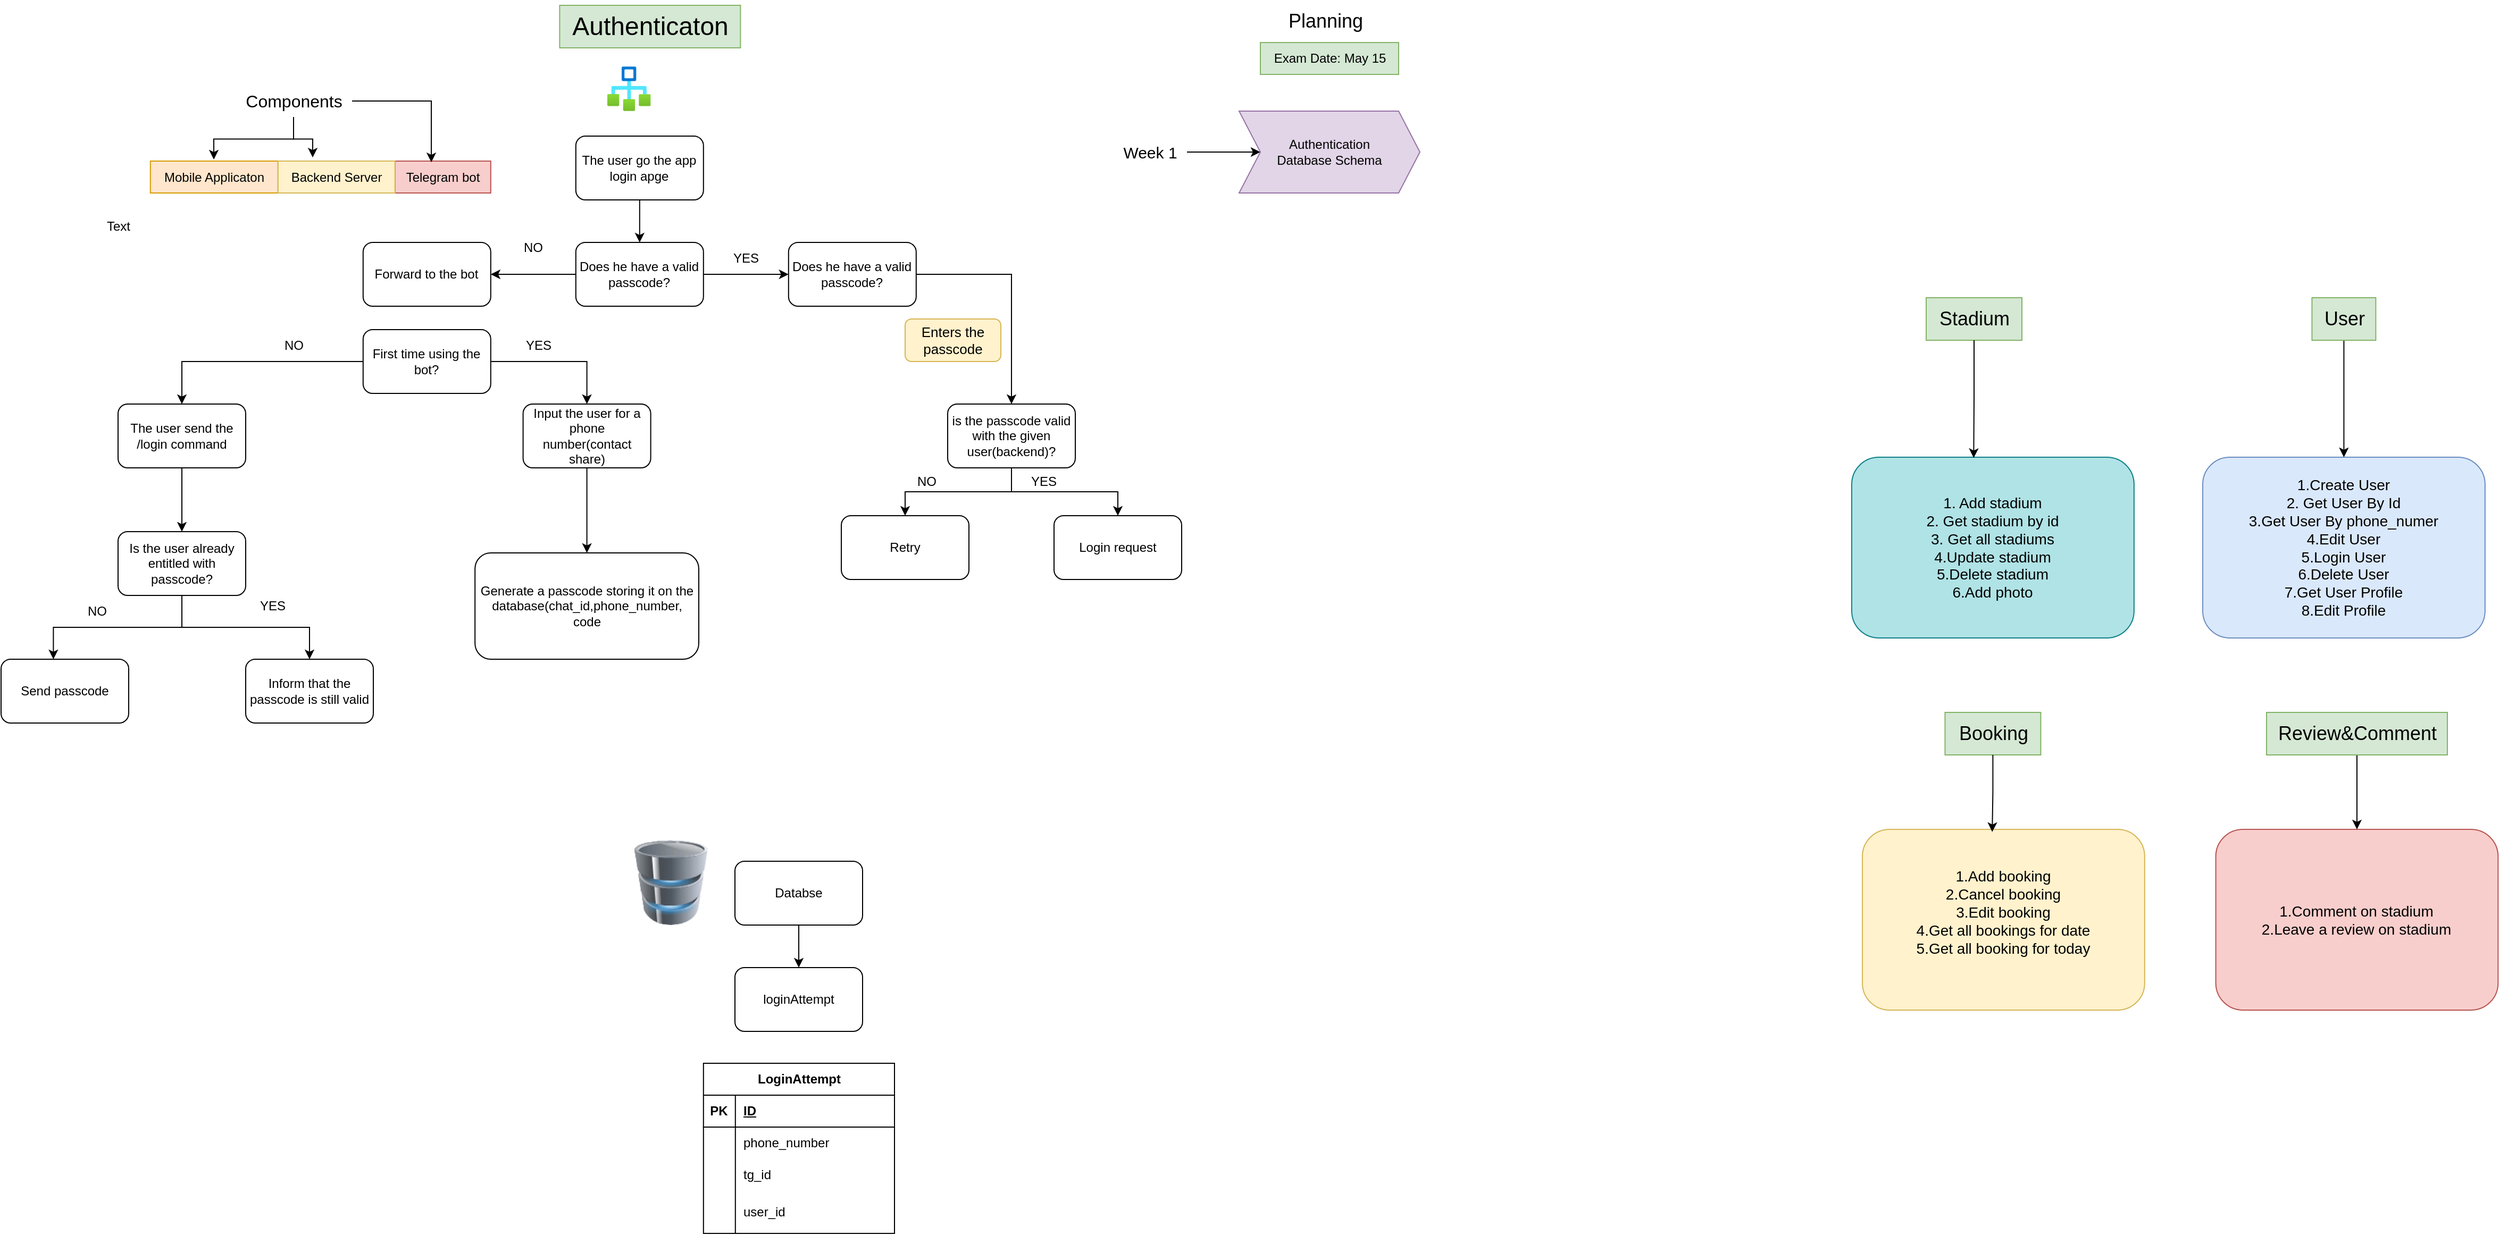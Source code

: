 <mxfile version="24.4.0" type="github">
  <diagram name="Page-1" id="hInzUNneLPHOLosXJN6D">
    <mxGraphModel dx="2609" dy="482" grid="1" gridSize="10" guides="1" tooltips="1" connect="1" arrows="1" fold="1" page="1" pageScale="1" pageWidth="827" pageHeight="1169" math="0" shadow="0">
      <root>
        <mxCell id="0" />
        <mxCell id="1" parent="0" />
        <mxCell id="cZKXpoZEI517EeOuTU6T-1" value="&lt;font style=&quot;font-size: 18px;&quot;&gt;Planning&lt;/font&gt;" style="text;html=1;align=center;verticalAlign=middle;resizable=0;points=[];autosize=1;strokeColor=none;fillColor=none;" parent="1" vertex="1">
          <mxGeometry x="300" width="90" height="40" as="geometry" />
        </mxCell>
        <mxCell id="cZKXpoZEI517EeOuTU6T-3" value="Exam Date: May 15" style="text;html=1;align=center;verticalAlign=middle;resizable=0;points=[];autosize=1;strokeColor=#82b366;fillColor=#d5e8d4;" parent="1" vertex="1">
          <mxGeometry x="284" y="40" width="130" height="30" as="geometry" />
        </mxCell>
        <mxCell id="cZKXpoZEI517EeOuTU6T-4" value="" style="shape=image;html=1;verticalAlign=top;verticalLabelPosition=bottom;labelBackgroundColor=#ffffff;imageAspect=0;aspect=fixed;image=https://cdn3.iconfinder.com/data/icons/flat-office-icons-1/140/Artboard_1-11-128.png" parent="1" vertex="1">
          <mxGeometry x="250" y="40" width="30" height="30" as="geometry" />
        </mxCell>
        <mxCell id="cZKXpoZEI517EeOuTU6T-5" value="" style="shape=image;html=1;verticalAlign=top;verticalLabelPosition=bottom;labelBackgroundColor=#ffffff;imageAspect=0;aspect=fixed;image=https://cdn4.iconfinder.com/data/icons/online-shop-7/128/calendar-event-planning-128.png" parent="1" vertex="1">
          <mxGeometry x="390" y="5" width="30" height="30" as="geometry" />
        </mxCell>
        <mxCell id="cZKXpoZEI517EeOuTU6T-8" value="" style="edgeStyle=orthogonalEdgeStyle;rounded=0;orthogonalLoop=1;jettySize=auto;html=1;" parent="1" source="cZKXpoZEI517EeOuTU6T-6" target="cZKXpoZEI517EeOuTU6T-7" edge="1">
          <mxGeometry relative="1" as="geometry" />
        </mxCell>
        <mxCell id="cZKXpoZEI517EeOuTU6T-6" value="&lt;font style=&quot;font-size: 15px;&quot;&gt;Week 1&lt;/font&gt;" style="text;html=1;align=center;verticalAlign=middle;resizable=0;points=[];autosize=1;strokeColor=none;fillColor=none;" parent="1" vertex="1">
          <mxGeometry x="145" y="128" width="70" height="30" as="geometry" />
        </mxCell>
        <mxCell id="cZKXpoZEI517EeOuTU6T-7" value="Authentication&lt;div&gt;Database Schema&lt;/div&gt;" style="shape=step;perimeter=stepPerimeter;whiteSpace=wrap;html=1;fixedSize=1;fillColor=#e1d5e7;strokeColor=#9673a6;" parent="1" vertex="1">
          <mxGeometry x="264" y="104.5" width="170" height="77" as="geometry" />
        </mxCell>
        <mxCell id="cZKXpoZEI517EeOuTU6T-19" value="&lt;font style=&quot;font-size: 14px;&quot;&gt;1.Create User&lt;/font&gt;&lt;div style=&quot;font-size: 14px;&quot;&gt;&lt;font style=&quot;font-size: 14px;&quot;&gt;2. Get User By Id&lt;br&gt;&lt;/font&gt;&lt;/div&gt;&lt;div style=&quot;font-size: 14px;&quot;&gt;&lt;font style=&quot;font-size: 14px;&quot;&gt;3.Get User By phone_numer&lt;/font&gt;&lt;/div&gt;&lt;div style=&quot;font-size: 14px;&quot;&gt;&lt;font style=&quot;font-size: 14px;&quot;&gt;4.Edit User&lt;/font&gt;&lt;/div&gt;&lt;div style=&quot;font-size: 14px;&quot;&gt;&lt;font style=&quot;font-size: 14px;&quot;&gt;5.Login User&lt;/font&gt;&lt;/div&gt;&lt;div style=&quot;font-size: 14px;&quot;&gt;&lt;font style=&quot;font-size: 14px;&quot;&gt;6.Delete User&lt;/font&gt;&lt;/div&gt;&lt;div style=&quot;font-size: 14px;&quot;&gt;&lt;font style=&quot;font-size: 14px;&quot;&gt;7.Get User Profile&lt;/font&gt;&lt;/div&gt;&lt;div style=&quot;font-size: 14px;&quot;&gt;&lt;font style=&quot;font-size: 14px;&quot;&gt;8.Edit Profile&lt;/font&gt;&lt;/div&gt;" style="rounded=1;whiteSpace=wrap;html=1;fillColor=#dae8fc;strokeColor=#6c8ebf;" parent="1" vertex="1">
          <mxGeometry x="1170.01" y="430" width="265.43" height="170" as="geometry" />
        </mxCell>
        <mxCell id="cZKXpoZEI517EeOuTU6T-22" style="edgeStyle=orthogonalEdgeStyle;rounded=0;orthogonalLoop=1;jettySize=auto;html=1;" parent="1" source="cZKXpoZEI517EeOuTU6T-21" target="cZKXpoZEI517EeOuTU6T-19" edge="1">
          <mxGeometry relative="1" as="geometry" />
        </mxCell>
        <mxCell id="cZKXpoZEI517EeOuTU6T-21" value="&lt;font style=&quot;font-size: 18px;&quot;&gt;User&lt;/font&gt;" style="text;html=1;align=center;verticalAlign=middle;resizable=0;points=[];autosize=1;strokeColor=#82b366;fillColor=#d5e8d4;" parent="1" vertex="1">
          <mxGeometry x="1272.72" y="280" width="60" height="40" as="geometry" />
        </mxCell>
        <mxCell id="-iIECcJNtRa6xu_7U_by-1" value="&lt;span style=&quot;font-size: 14px;&quot;&gt;1. Add stadium&lt;/span&gt;&lt;div&gt;&lt;span style=&quot;font-size: 14px;&quot;&gt;2. Get stadium by id&lt;/span&gt;&lt;/div&gt;&lt;div&gt;&lt;span style=&quot;font-size: 14px;&quot;&gt;3. Get all stadiums&lt;/span&gt;&lt;/div&gt;&lt;div&gt;&lt;span style=&quot;font-size: 14px;&quot;&gt;4.Update stadium&lt;/span&gt;&lt;/div&gt;&lt;div&gt;&lt;span style=&quot;font-size: 14px;&quot;&gt;5.Delete stadium&lt;/span&gt;&lt;/div&gt;&lt;div&gt;&lt;span style=&quot;font-size: 14px;&quot;&gt;6.Add photo&lt;/span&gt;&lt;/div&gt;" style="rounded=1;whiteSpace=wrap;html=1;fillColor=#b0e3e6;strokeColor=#0e8088;" parent="1" vertex="1">
          <mxGeometry x="840" y="430" width="265.43" height="170" as="geometry" />
        </mxCell>
        <mxCell id="-iIECcJNtRa6xu_7U_by-3" value="&lt;font style=&quot;font-size: 18px;&quot;&gt;Stadium&lt;/font&gt;" style="text;html=1;align=center;verticalAlign=middle;resizable=0;points=[];autosize=1;strokeColor=#82b366;fillColor=#d5e8d4;" parent="1" vertex="1">
          <mxGeometry x="910" y="280" width="90" height="40" as="geometry" />
        </mxCell>
        <mxCell id="-iIECcJNtRa6xu_7U_by-8" style="edgeStyle=orthogonalEdgeStyle;rounded=0;orthogonalLoop=1;jettySize=auto;html=1;entryX=0.432;entryY=0.004;entryDx=0;entryDy=0;entryPerimeter=0;" parent="1" source="-iIECcJNtRa6xu_7U_by-3" target="-iIECcJNtRa6xu_7U_by-1" edge="1">
          <mxGeometry relative="1" as="geometry" />
        </mxCell>
        <mxCell id="-iIECcJNtRa6xu_7U_by-9" value="&lt;span style=&quot;font-size: 14px;&quot;&gt;1.Add booking&lt;/span&gt;&lt;div&gt;&lt;span style=&quot;font-size: 14px;&quot;&gt;2.Cancel booking&lt;/span&gt;&lt;/div&gt;&lt;div&gt;&lt;span style=&quot;font-size: 14px;&quot;&gt;3.Edit booking&lt;/span&gt;&lt;/div&gt;&lt;div&gt;&lt;span style=&quot;font-size: 14px;&quot;&gt;4.Get all bookings for date&lt;/span&gt;&lt;/div&gt;&lt;div&gt;&lt;span style=&quot;font-size: 14px;&quot;&gt;5.Get all booking for today&lt;/span&gt;&lt;/div&gt;&lt;div&gt;&lt;br&gt;&lt;/div&gt;" style="rounded=1;whiteSpace=wrap;html=1;fillColor=#fff2cc;strokeColor=#d6b656;" parent="1" vertex="1">
          <mxGeometry x="850" y="780" width="265.43" height="170" as="geometry" />
        </mxCell>
        <mxCell id="-iIECcJNtRa6xu_7U_by-10" value="&lt;font style=&quot;font-size: 18px;&quot;&gt;Booking&lt;/font&gt;" style="text;html=1;align=center;verticalAlign=middle;resizable=0;points=[];autosize=1;fillColor=#d5e8d4;strokeColor=#82b366;" parent="1" vertex="1">
          <mxGeometry x="927.71" y="670" width="90" height="40" as="geometry" />
        </mxCell>
        <mxCell id="-iIECcJNtRa6xu_7U_by-12" value="&lt;div&gt;&lt;span style=&quot;font-size: 14px;&quot;&gt;1.Comment on stadium&lt;/span&gt;&lt;/div&gt;&lt;div&gt;&lt;span style=&quot;font-size: 14px;&quot;&gt;2.Leave a review on stadium&lt;/span&gt;&lt;/div&gt;" style="rounded=1;whiteSpace=wrap;html=1;fillColor=#f8cecc;strokeColor=#b85450;" parent="1" vertex="1">
          <mxGeometry x="1182.29" y="780" width="265.43" height="170" as="geometry" />
        </mxCell>
        <mxCell id="-iIECcJNtRa6xu_7U_by-14" style="edgeStyle=orthogonalEdgeStyle;rounded=0;orthogonalLoop=1;jettySize=auto;html=1;entryX=0.5;entryY=0;entryDx=0;entryDy=0;" parent="1" source="-iIECcJNtRa6xu_7U_by-13" target="-iIECcJNtRa6xu_7U_by-12" edge="1">
          <mxGeometry relative="1" as="geometry" />
        </mxCell>
        <mxCell id="-iIECcJNtRa6xu_7U_by-13" value="&lt;font style=&quot;font-size: 18px;&quot;&gt;Review&amp;amp;Comment&lt;/font&gt;" style="text;html=1;align=center;verticalAlign=middle;resizable=0;points=[];autosize=1;fillColor=#d5e8d4;strokeColor=#82b366;" parent="1" vertex="1">
          <mxGeometry x="1230" y="670" width="170" height="40" as="geometry" />
        </mxCell>
        <mxCell id="-iIECcJNtRa6xu_7U_by-15" style="edgeStyle=orthogonalEdgeStyle;rounded=0;orthogonalLoop=1;jettySize=auto;html=1;entryX=0.46;entryY=0.014;entryDx=0;entryDy=0;entryPerimeter=0;" parent="1" source="-iIECcJNtRa6xu_7U_by-10" target="-iIECcJNtRa6xu_7U_by-9" edge="1">
          <mxGeometry relative="1" as="geometry" />
        </mxCell>
        <mxCell id="21fEb1tnKeL8f97w6cAR-1" value="&lt;font style=&quot;font-size: 24px;&quot;&gt;Authenticaton&lt;/font&gt;" style="text;html=1;align=center;verticalAlign=middle;resizable=0;points=[];autosize=1;strokeColor=#82b366;fillColor=#d5e8d4;" parent="1" vertex="1">
          <mxGeometry x="-374.8" y="5" width="170" height="40" as="geometry" />
        </mxCell>
        <mxCell id="21fEb1tnKeL8f97w6cAR-3" value="" style="image;aspect=fixed;html=1;points=[];align=center;fontSize=12;image=img/lib/azure2/general/Workflow.svg;" parent="1" vertex="1">
          <mxGeometry x="-330" y="62.5" width="40.8" height="42" as="geometry" />
        </mxCell>
        <mxCell id="Gk8zhovMI4r60l8H3g6P-40" value="" style="edgeStyle=orthogonalEdgeStyle;rounded=0;orthogonalLoop=1;jettySize=auto;html=1;" edge="1" parent="1" source="Gk8zhovMI4r60l8H3g6P-1" target="Gk8zhovMI4r60l8H3g6P-39">
          <mxGeometry relative="1" as="geometry" />
        </mxCell>
        <mxCell id="Gk8zhovMI4r60l8H3g6P-1" value="The user go the app login apge" style="rounded=1;whiteSpace=wrap;html=1;" vertex="1" parent="1">
          <mxGeometry x="-359.6" y="128" width="120" height="60" as="geometry" />
        </mxCell>
        <mxCell id="Gk8zhovMI4r60l8H3g6P-7" value="" style="edgeStyle=orthogonalEdgeStyle;rounded=0;orthogonalLoop=1;jettySize=auto;html=1;" edge="1" parent="1" source="Gk8zhovMI4r60l8H3g6P-2" target="Gk8zhovMI4r60l8H3g6P-6">
          <mxGeometry relative="1" as="geometry" />
        </mxCell>
        <mxCell id="Gk8zhovMI4r60l8H3g6P-10" value="" style="edgeStyle=orthogonalEdgeStyle;rounded=0;orthogonalLoop=1;jettySize=auto;html=1;" edge="1" parent="1" source="Gk8zhovMI4r60l8H3g6P-2" target="Gk8zhovMI4r60l8H3g6P-9">
          <mxGeometry relative="1" as="geometry" />
        </mxCell>
        <mxCell id="Gk8zhovMI4r60l8H3g6P-2" value="First time using the bot?" style="rounded=1;whiteSpace=wrap;html=1;" vertex="1" parent="1">
          <mxGeometry x="-559.6" y="310" width="120" height="60" as="geometry" />
        </mxCell>
        <mxCell id="Gk8zhovMI4r60l8H3g6P-13" value="" style="edgeStyle=orthogonalEdgeStyle;rounded=0;orthogonalLoop=1;jettySize=auto;html=1;" edge="1" parent="1" source="Gk8zhovMI4r60l8H3g6P-6" target="Gk8zhovMI4r60l8H3g6P-12">
          <mxGeometry relative="1" as="geometry" />
        </mxCell>
        <mxCell id="Gk8zhovMI4r60l8H3g6P-6" value="Input the user for a phone number(contact share)" style="rounded=1;whiteSpace=wrap;html=1;" vertex="1" parent="1">
          <mxGeometry x="-409.2" y="380" width="120" height="60" as="geometry" />
        </mxCell>
        <mxCell id="Gk8zhovMI4r60l8H3g6P-8" value="YES" style="text;html=1;align=center;verticalAlign=middle;resizable=0;points=[];autosize=1;strokeColor=none;fillColor=none;" vertex="1" parent="1">
          <mxGeometry x="-420" y="310" width="50" height="30" as="geometry" />
        </mxCell>
        <mxCell id="Gk8zhovMI4r60l8H3g6P-31" value="" style="edgeStyle=orthogonalEdgeStyle;rounded=0;orthogonalLoop=1;jettySize=auto;html=1;" edge="1" parent="1" source="Gk8zhovMI4r60l8H3g6P-9" target="Gk8zhovMI4r60l8H3g6P-30">
          <mxGeometry relative="1" as="geometry" />
        </mxCell>
        <mxCell id="Gk8zhovMI4r60l8H3g6P-9" value="The user send the /login command" style="rounded=1;whiteSpace=wrap;html=1;" vertex="1" parent="1">
          <mxGeometry x="-790" y="380" width="120" height="60" as="geometry" />
        </mxCell>
        <mxCell id="Gk8zhovMI4r60l8H3g6P-11" value="NO" style="text;html=1;align=center;verticalAlign=middle;resizable=0;points=[];autosize=1;strokeColor=none;fillColor=none;" vertex="1" parent="1">
          <mxGeometry x="-645" y="310" width="40" height="30" as="geometry" />
        </mxCell>
        <mxCell id="Gk8zhovMI4r60l8H3g6P-12" value="Generate a passcode storing it on the database(chat_id,phone_number, code" style="rounded=1;whiteSpace=wrap;html=1;" vertex="1" parent="1">
          <mxGeometry x="-454.4" y="520" width="210.4" height="100" as="geometry" />
        </mxCell>
        <mxCell id="Gk8zhovMI4r60l8H3g6P-14" value="&lt;font style=&quot;font-size: 16px;&quot;&gt;Components&lt;/font&gt;" style="text;html=1;align=center;verticalAlign=middle;resizable=0;points=[];autosize=1;strokeColor=none;fillColor=none;" vertex="1" parent="1">
          <mxGeometry x="-680" y="80" width="110" height="30" as="geometry" />
        </mxCell>
        <mxCell id="Gk8zhovMI4r60l8H3g6P-15" value="Mobile Applicaton" style="text;html=1;align=center;verticalAlign=middle;resizable=0;points=[];autosize=1;strokeColor=#d79b00;fillColor=#ffe6cc;" vertex="1" parent="1">
          <mxGeometry x="-759.6" y="151.5" width="120" height="30" as="geometry" />
        </mxCell>
        <mxCell id="Gk8zhovMI4r60l8H3g6P-16" value="Telegram bot" style="text;html=1;align=center;verticalAlign=middle;resizable=0;points=[];autosize=1;strokeColor=#b85450;fillColor=#f8cecc;" vertex="1" parent="1">
          <mxGeometry x="-529.6" y="151.5" width="90" height="30" as="geometry" />
        </mxCell>
        <mxCell id="Gk8zhovMI4r60l8H3g6P-19" value="Backend Server" style="text;html=1;align=center;verticalAlign=middle;resizable=0;points=[];autosize=1;strokeColor=#d6b656;fillColor=#fff2cc;" vertex="1" parent="1">
          <mxGeometry x="-639.6" y="151.5" width="110" height="30" as="geometry" />
        </mxCell>
        <mxCell id="Gk8zhovMI4r60l8H3g6P-23" style="edgeStyle=orthogonalEdgeStyle;rounded=0;orthogonalLoop=1;jettySize=auto;html=1;entryX=0.296;entryY=-0.114;entryDx=0;entryDy=0;entryPerimeter=0;" edge="1" parent="1" source="Gk8zhovMI4r60l8H3g6P-14" target="Gk8zhovMI4r60l8H3g6P-19">
          <mxGeometry relative="1" as="geometry" />
        </mxCell>
        <mxCell id="Gk8zhovMI4r60l8H3g6P-24" style="edgeStyle=orthogonalEdgeStyle;rounded=0;orthogonalLoop=1;jettySize=auto;html=1;entryX=0.497;entryY=-0.05;entryDx=0;entryDy=0;entryPerimeter=0;" edge="1" parent="1" source="Gk8zhovMI4r60l8H3g6P-14" target="Gk8zhovMI4r60l8H3g6P-15">
          <mxGeometry relative="1" as="geometry" />
        </mxCell>
        <mxCell id="Gk8zhovMI4r60l8H3g6P-26" style="edgeStyle=orthogonalEdgeStyle;rounded=0;orthogonalLoop=1;jettySize=auto;html=1;entryX=0.379;entryY=0.036;entryDx=0;entryDy=0;entryPerimeter=0;" edge="1" parent="1" source="Gk8zhovMI4r60l8H3g6P-14" target="Gk8zhovMI4r60l8H3g6P-16">
          <mxGeometry relative="1" as="geometry" />
        </mxCell>
        <mxCell id="Gk8zhovMI4r60l8H3g6P-27" value="Text" style="text;html=1;align=center;verticalAlign=middle;resizable=0;points=[];autosize=1;strokeColor=none;fillColor=none;" vertex="1" parent="1">
          <mxGeometry x="-815" y="198" width="50" height="30" as="geometry" />
        </mxCell>
        <mxCell id="Gk8zhovMI4r60l8H3g6P-33" value="" style="edgeStyle=orthogonalEdgeStyle;rounded=0;orthogonalLoop=1;jettySize=auto;html=1;" edge="1" parent="1" source="Gk8zhovMI4r60l8H3g6P-30" target="Gk8zhovMI4r60l8H3g6P-32">
          <mxGeometry relative="1" as="geometry" />
        </mxCell>
        <mxCell id="Gk8zhovMI4r60l8H3g6P-34" style="edgeStyle=orthogonalEdgeStyle;rounded=0;orthogonalLoop=1;jettySize=auto;html=1;entryX=0.41;entryY=0;entryDx=0;entryDy=0;entryPerimeter=0;" edge="1" parent="1" source="Gk8zhovMI4r60l8H3g6P-30" target="Gk8zhovMI4r60l8H3g6P-35">
          <mxGeometry relative="1" as="geometry">
            <mxPoint x="-560" y="630.0" as="targetPoint" />
          </mxGeometry>
        </mxCell>
        <mxCell id="Gk8zhovMI4r60l8H3g6P-30" value="Is the user already entitled with passcode?" style="rounded=1;whiteSpace=wrap;html=1;" vertex="1" parent="1">
          <mxGeometry x="-790" y="500" width="120" height="60" as="geometry" />
        </mxCell>
        <mxCell id="Gk8zhovMI4r60l8H3g6P-32" value="Inform that the passcode is still valid" style="rounded=1;whiteSpace=wrap;html=1;" vertex="1" parent="1">
          <mxGeometry x="-670" y="620" width="120" height="60" as="geometry" />
        </mxCell>
        <mxCell id="Gk8zhovMI4r60l8H3g6P-35" value="Send passcode" style="rounded=1;whiteSpace=wrap;html=1;" vertex="1" parent="1">
          <mxGeometry x="-900" y="620" width="120" height="60" as="geometry" />
        </mxCell>
        <mxCell id="Gk8zhovMI4r60l8H3g6P-37" value="YES" style="text;html=1;align=center;verticalAlign=middle;resizable=0;points=[];autosize=1;strokeColor=none;fillColor=none;" vertex="1" parent="1">
          <mxGeometry x="-670" y="555" width="50" height="30" as="geometry" />
        </mxCell>
        <mxCell id="Gk8zhovMI4r60l8H3g6P-38" value="NO" style="text;html=1;align=center;verticalAlign=middle;resizable=0;points=[];autosize=1;strokeColor=none;fillColor=none;" vertex="1" parent="1">
          <mxGeometry x="-830" y="560" width="40" height="30" as="geometry" />
        </mxCell>
        <mxCell id="Gk8zhovMI4r60l8H3g6P-42" value="" style="edgeStyle=orthogonalEdgeStyle;rounded=0;orthogonalLoop=1;jettySize=auto;html=1;" edge="1" parent="1" source="Gk8zhovMI4r60l8H3g6P-39" target="Gk8zhovMI4r60l8H3g6P-41">
          <mxGeometry relative="1" as="geometry" />
        </mxCell>
        <mxCell id="Gk8zhovMI4r60l8H3g6P-45" value="" style="edgeStyle=orthogonalEdgeStyle;rounded=0;orthogonalLoop=1;jettySize=auto;html=1;" edge="1" parent="1" source="Gk8zhovMI4r60l8H3g6P-39" target="Gk8zhovMI4r60l8H3g6P-44">
          <mxGeometry relative="1" as="geometry" />
        </mxCell>
        <mxCell id="Gk8zhovMI4r60l8H3g6P-39" value="Does he have a valid passcode?" style="rounded=1;whiteSpace=wrap;html=1;" vertex="1" parent="1">
          <mxGeometry x="-359.6" y="228" width="120" height="60" as="geometry" />
        </mxCell>
        <mxCell id="Gk8zhovMI4r60l8H3g6P-48" value="" style="edgeStyle=orthogonalEdgeStyle;rounded=0;orthogonalLoop=1;jettySize=auto;html=1;" edge="1" parent="1" source="Gk8zhovMI4r60l8H3g6P-41" target="Gk8zhovMI4r60l8H3g6P-47">
          <mxGeometry relative="1" as="geometry" />
        </mxCell>
        <mxCell id="Gk8zhovMI4r60l8H3g6P-41" value="Does he have a valid passcode?" style="rounded=1;whiteSpace=wrap;html=1;" vertex="1" parent="1">
          <mxGeometry x="-159.6" y="228" width="120" height="60" as="geometry" />
        </mxCell>
        <mxCell id="Gk8zhovMI4r60l8H3g6P-43" value="YES" style="text;html=1;align=center;verticalAlign=middle;resizable=0;points=[];autosize=1;strokeColor=none;fillColor=none;" vertex="1" parent="1">
          <mxGeometry x="-225" y="228" width="50" height="30" as="geometry" />
        </mxCell>
        <mxCell id="Gk8zhovMI4r60l8H3g6P-44" value="&lt;span style=&quot;text-wrap: nowrap;&quot;&gt;Forward to the bot&lt;/span&gt;" style="rounded=1;whiteSpace=wrap;html=1;" vertex="1" parent="1">
          <mxGeometry x="-559.6" y="228" width="120" height="60" as="geometry" />
        </mxCell>
        <mxCell id="Gk8zhovMI4r60l8H3g6P-46" value="NO" style="text;html=1;align=center;verticalAlign=middle;resizable=0;points=[];autosize=1;strokeColor=none;fillColor=none;" vertex="1" parent="1">
          <mxGeometry x="-420" y="218" width="40" height="30" as="geometry" />
        </mxCell>
        <mxCell id="Gk8zhovMI4r60l8H3g6P-52" value="" style="edgeStyle=orthogonalEdgeStyle;rounded=0;orthogonalLoop=1;jettySize=auto;html=1;" edge="1" parent="1" source="Gk8zhovMI4r60l8H3g6P-47" target="Gk8zhovMI4r60l8H3g6P-51">
          <mxGeometry relative="1" as="geometry" />
        </mxCell>
        <mxCell id="Gk8zhovMI4r60l8H3g6P-56" style="edgeStyle=orthogonalEdgeStyle;rounded=0;orthogonalLoop=1;jettySize=auto;html=1;exitX=0.5;exitY=1;exitDx=0;exitDy=0;" edge="1" parent="1" source="Gk8zhovMI4r60l8H3g6P-47" target="Gk8zhovMI4r60l8H3g6P-55">
          <mxGeometry relative="1" as="geometry" />
        </mxCell>
        <mxCell id="Gk8zhovMI4r60l8H3g6P-47" value="is the passcode valid with the given user(backend)?" style="rounded=1;whiteSpace=wrap;html=1;" vertex="1" parent="1">
          <mxGeometry x="-10.0" y="380" width="120" height="60" as="geometry" />
        </mxCell>
        <mxCell id="Gk8zhovMI4r60l8H3g6P-49" value="&lt;div style=&quot;&quot;&gt;&lt;br&gt;&lt;/div&gt;" style="text;html=1;align=center;verticalAlign=middle;resizable=0;points=[];autosize=1;strokeColor=none;fillColor=none;" vertex="1" parent="1">
          <mxGeometry x="-40" y="320" width="20" height="30" as="geometry" />
        </mxCell>
        <mxCell id="Gk8zhovMI4r60l8H3g6P-50" value="&lt;span style=&quot;font-size: 13px;&quot;&gt;Enters the passcode&lt;/span&gt;" style="rounded=1;whiteSpace=wrap;html=1;fillColor=#fff2cc;strokeColor=#d6b656;" vertex="1" parent="1">
          <mxGeometry x="-50" y="300" width="90" height="40" as="geometry" />
        </mxCell>
        <mxCell id="Gk8zhovMI4r60l8H3g6P-51" value="Retry" style="rounded=1;whiteSpace=wrap;html=1;" vertex="1" parent="1">
          <mxGeometry x="-110.0" y="485" width="120" height="60" as="geometry" />
        </mxCell>
        <mxCell id="Gk8zhovMI4r60l8H3g6P-53" value="NO" style="text;html=1;align=center;verticalAlign=middle;resizable=0;points=[];autosize=1;strokeColor=none;fillColor=none;" vertex="1" parent="1">
          <mxGeometry x="-50" y="438" width="40" height="30" as="geometry" />
        </mxCell>
        <mxCell id="Gk8zhovMI4r60l8H3g6P-55" value="Login request" style="rounded=1;whiteSpace=wrap;html=1;" vertex="1" parent="1">
          <mxGeometry x="90" y="485" width="120" height="60" as="geometry" />
        </mxCell>
        <mxCell id="Gk8zhovMI4r60l8H3g6P-57" value="YES" style="text;html=1;align=center;verticalAlign=middle;resizable=0;points=[];autosize=1;strokeColor=none;fillColor=none;" vertex="1" parent="1">
          <mxGeometry x="55" y="438" width="50" height="30" as="geometry" />
        </mxCell>
        <mxCell id="Gk8zhovMI4r60l8H3g6P-58" value="" style="image;html=1;image=img/lib/clip_art/computers/Database_128x128.png" vertex="1" parent="1">
          <mxGeometry x="-310" y="790" width="80" height="80" as="geometry" />
        </mxCell>
        <mxCell id="Gk8zhovMI4r60l8H3g6P-61" value="" style="edgeStyle=orthogonalEdgeStyle;rounded=0;orthogonalLoop=1;jettySize=auto;html=1;" edge="1" parent="1" source="Gk8zhovMI4r60l8H3g6P-59" target="Gk8zhovMI4r60l8H3g6P-60">
          <mxGeometry relative="1" as="geometry" />
        </mxCell>
        <mxCell id="Gk8zhovMI4r60l8H3g6P-59" value="Databse" style="rounded=1;whiteSpace=wrap;html=1;" vertex="1" parent="1">
          <mxGeometry x="-210" y="810" width="120" height="60" as="geometry" />
        </mxCell>
        <mxCell id="Gk8zhovMI4r60l8H3g6P-60" value="loginAttempt" style="whiteSpace=wrap;html=1;rounded=1;" vertex="1" parent="1">
          <mxGeometry x="-210" y="910" width="120" height="60" as="geometry" />
        </mxCell>
        <mxCell id="Gk8zhovMI4r60l8H3g6P-62" value="LoginAttempt" style="shape=table;startSize=30;container=1;collapsible=1;childLayout=tableLayout;fixedRows=1;rowLines=0;fontStyle=1;align=center;resizeLast=1;html=1;" vertex="1" parent="1">
          <mxGeometry x="-239.6" y="1000" width="179.6" height="160" as="geometry" />
        </mxCell>
        <mxCell id="Gk8zhovMI4r60l8H3g6P-63" value="" style="shape=tableRow;horizontal=0;startSize=0;swimlaneHead=0;swimlaneBody=0;fillColor=none;collapsible=0;dropTarget=0;points=[[0,0.5],[1,0.5]];portConstraint=eastwest;top=0;left=0;right=0;bottom=1;" vertex="1" parent="Gk8zhovMI4r60l8H3g6P-62">
          <mxGeometry y="30" width="179.6" height="30" as="geometry" />
        </mxCell>
        <mxCell id="Gk8zhovMI4r60l8H3g6P-64" value="PK" style="shape=partialRectangle;connectable=0;fillColor=none;top=0;left=0;bottom=0;right=0;fontStyle=1;overflow=hidden;whiteSpace=wrap;html=1;" vertex="1" parent="Gk8zhovMI4r60l8H3g6P-63">
          <mxGeometry width="30" height="30" as="geometry">
            <mxRectangle width="30" height="30" as="alternateBounds" />
          </mxGeometry>
        </mxCell>
        <mxCell id="Gk8zhovMI4r60l8H3g6P-65" value="ID" style="shape=partialRectangle;connectable=0;fillColor=none;top=0;left=0;bottom=0;right=0;align=left;spacingLeft=6;fontStyle=5;overflow=hidden;whiteSpace=wrap;html=1;" vertex="1" parent="Gk8zhovMI4r60l8H3g6P-63">
          <mxGeometry x="30" width="149.6" height="30" as="geometry">
            <mxRectangle width="149.6" height="30" as="alternateBounds" />
          </mxGeometry>
        </mxCell>
        <mxCell id="Gk8zhovMI4r60l8H3g6P-66" value="" style="shape=tableRow;horizontal=0;startSize=0;swimlaneHead=0;swimlaneBody=0;fillColor=none;collapsible=0;dropTarget=0;points=[[0,0.5],[1,0.5]];portConstraint=eastwest;top=0;left=0;right=0;bottom=0;" vertex="1" parent="Gk8zhovMI4r60l8H3g6P-62">
          <mxGeometry y="60" width="179.6" height="30" as="geometry" />
        </mxCell>
        <mxCell id="Gk8zhovMI4r60l8H3g6P-67" value="" style="shape=partialRectangle;connectable=0;fillColor=none;top=0;left=0;bottom=0;right=0;editable=1;overflow=hidden;whiteSpace=wrap;html=1;" vertex="1" parent="Gk8zhovMI4r60l8H3g6P-66">
          <mxGeometry width="30" height="30" as="geometry">
            <mxRectangle width="30" height="30" as="alternateBounds" />
          </mxGeometry>
        </mxCell>
        <mxCell id="Gk8zhovMI4r60l8H3g6P-68" value="phone_number" style="shape=partialRectangle;connectable=0;fillColor=none;top=0;left=0;bottom=0;right=0;align=left;spacingLeft=6;overflow=hidden;whiteSpace=wrap;html=1;" vertex="1" parent="Gk8zhovMI4r60l8H3g6P-66">
          <mxGeometry x="30" width="149.6" height="30" as="geometry">
            <mxRectangle width="149.6" height="30" as="alternateBounds" />
          </mxGeometry>
        </mxCell>
        <mxCell id="Gk8zhovMI4r60l8H3g6P-69" value="" style="shape=tableRow;horizontal=0;startSize=0;swimlaneHead=0;swimlaneBody=0;fillColor=none;collapsible=0;dropTarget=0;points=[[0,0.5],[1,0.5]];portConstraint=eastwest;top=0;left=0;right=0;bottom=0;" vertex="1" parent="Gk8zhovMI4r60l8H3g6P-62">
          <mxGeometry y="90" width="179.6" height="30" as="geometry" />
        </mxCell>
        <mxCell id="Gk8zhovMI4r60l8H3g6P-70" value="" style="shape=partialRectangle;connectable=0;fillColor=none;top=0;left=0;bottom=0;right=0;editable=1;overflow=hidden;whiteSpace=wrap;html=1;" vertex="1" parent="Gk8zhovMI4r60l8H3g6P-69">
          <mxGeometry width="30" height="30" as="geometry">
            <mxRectangle width="30" height="30" as="alternateBounds" />
          </mxGeometry>
        </mxCell>
        <mxCell id="Gk8zhovMI4r60l8H3g6P-71" value="tg_id" style="shape=partialRectangle;connectable=0;fillColor=none;top=0;left=0;bottom=0;right=0;align=left;spacingLeft=6;overflow=hidden;whiteSpace=wrap;html=1;" vertex="1" parent="Gk8zhovMI4r60l8H3g6P-69">
          <mxGeometry x="30" width="149.6" height="30" as="geometry">
            <mxRectangle width="149.6" height="30" as="alternateBounds" />
          </mxGeometry>
        </mxCell>
        <mxCell id="Gk8zhovMI4r60l8H3g6P-72" value="" style="shape=tableRow;horizontal=0;startSize=0;swimlaneHead=0;swimlaneBody=0;fillColor=none;collapsible=0;dropTarget=0;points=[[0,0.5],[1,0.5]];portConstraint=eastwest;top=0;left=0;right=0;bottom=0;" vertex="1" parent="Gk8zhovMI4r60l8H3g6P-62">
          <mxGeometry y="120" width="179.6" height="40" as="geometry" />
        </mxCell>
        <mxCell id="Gk8zhovMI4r60l8H3g6P-73" value="" style="shape=partialRectangle;connectable=0;fillColor=none;top=0;left=0;bottom=0;right=0;editable=1;overflow=hidden;whiteSpace=wrap;html=1;" vertex="1" parent="Gk8zhovMI4r60l8H3g6P-72">
          <mxGeometry width="30" height="40" as="geometry">
            <mxRectangle width="30" height="40" as="alternateBounds" />
          </mxGeometry>
        </mxCell>
        <mxCell id="Gk8zhovMI4r60l8H3g6P-74" value="user_id" style="shape=partialRectangle;connectable=0;fillColor=none;top=0;left=0;bottom=0;right=0;align=left;spacingLeft=6;overflow=hidden;whiteSpace=wrap;html=1;" vertex="1" parent="Gk8zhovMI4r60l8H3g6P-72">
          <mxGeometry x="30" width="149.6" height="40" as="geometry">
            <mxRectangle width="149.6" height="40" as="alternateBounds" />
          </mxGeometry>
        </mxCell>
      </root>
    </mxGraphModel>
  </diagram>
</mxfile>

